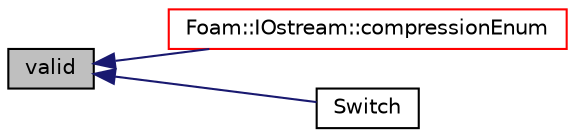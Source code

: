 digraph "valid"
{
  bgcolor="transparent";
  edge [fontname="Helvetica",fontsize="10",labelfontname="Helvetica",labelfontsize="10"];
  node [fontname="Helvetica",fontsize="10",shape=record];
  rankdir="LR";
  Node1 [label="valid",height=0.2,width=0.4,color="black", fillcolor="grey75", style="filled", fontcolor="black"];
  Node1 -> Node2 [dir="back",color="midnightblue",fontsize="10",style="solid",fontname="Helvetica"];
  Node2 [label="Foam::IOstream::compressionEnum",height=0.2,width=0.4,color="red",URL="$a01203.html#af210ddb71f4235fd1d2233e1f7e49bab",tooltip="Return compression of given compression name. "];
  Node1 -> Node3 [dir="back",color="midnightblue",fontsize="10",style="solid",fontname="Helvetica"];
  Node3 [label="Switch",height=0.2,width=0.4,color="black",URL="$a02590.html#ae6eab8472522a842f0e9c256a98c045d",tooltip="Construct from integer values (treats integer as bool value) "];
}
